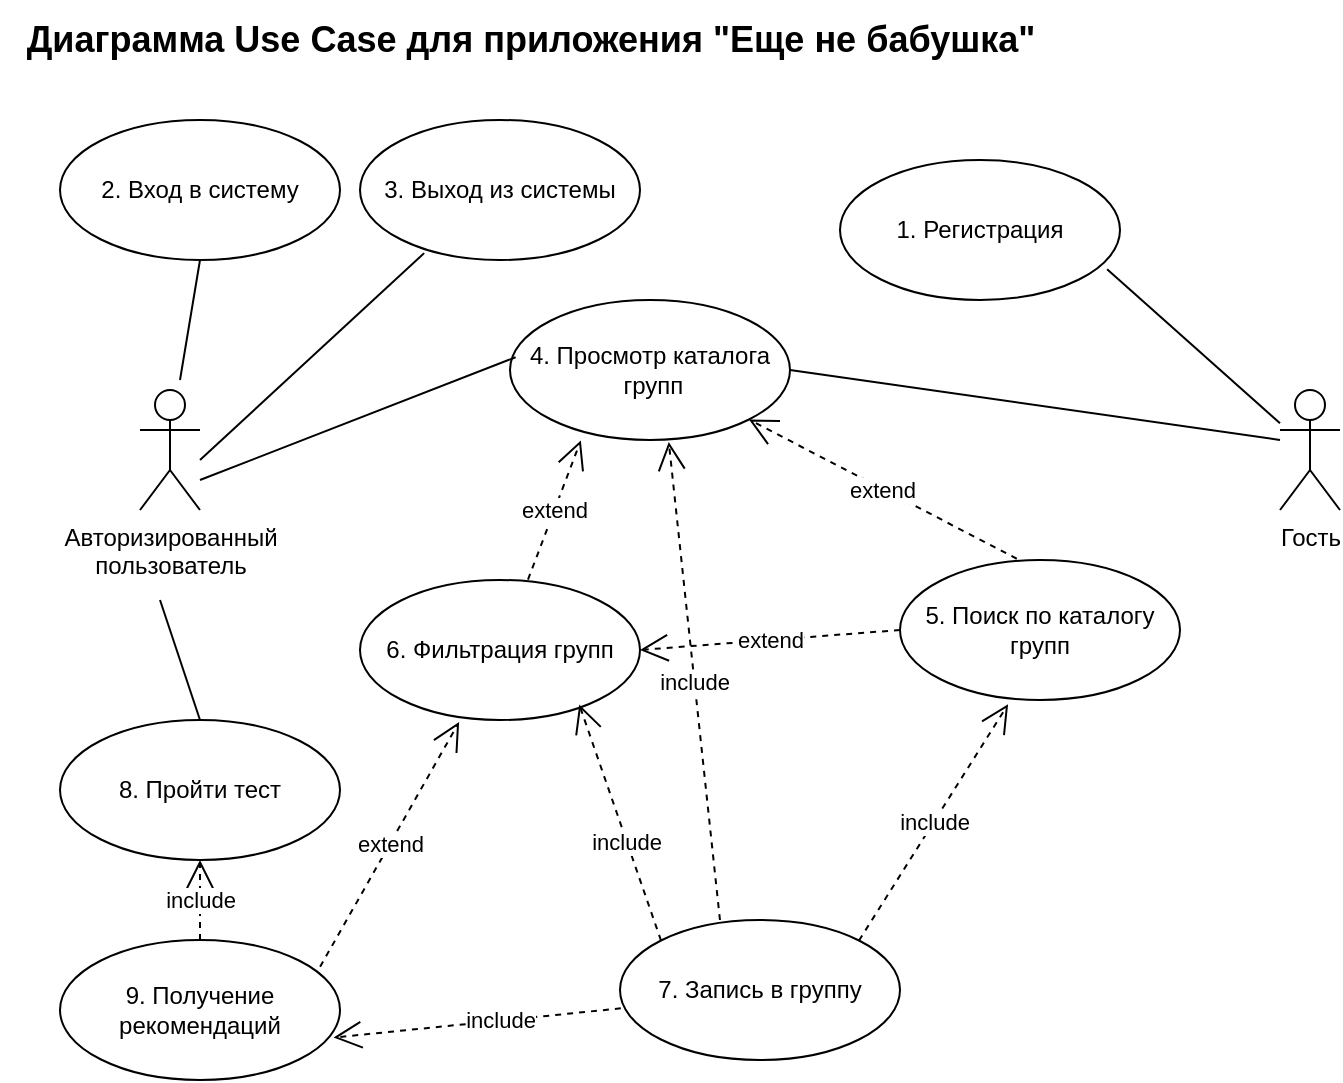 <mxfile version="23.0.2" type="device">
  <diagram name="Страница — 1" id="w7injDPHYg48146lP7M6">
    <mxGraphModel dx="980" dy="531" grid="1" gridSize="10" guides="1" tooltips="1" connect="1" arrows="1" fold="1" page="1" pageScale="1" pageWidth="827" pageHeight="1169" math="0" shadow="0">
      <root>
        <mxCell id="0" />
        <mxCell id="1" parent="0" />
        <mxCell id="jt6bjv7asWVGR9pXcY7B-1" value="Авторизированный&lt;br&gt;пользователь" style="shape=umlActor;verticalLabelPosition=bottom;verticalAlign=top;html=1;" parent="1" vertex="1">
          <mxGeometry x="110" y="195" width="30" height="60" as="geometry" />
        </mxCell>
        <mxCell id="jt6bjv7asWVGR9pXcY7B-2" value="2. Вход в систему" style="ellipse;whiteSpace=wrap;html=1;" parent="1" vertex="1">
          <mxGeometry x="70" y="60" width="140" height="70" as="geometry" />
        </mxCell>
        <mxCell id="jt6bjv7asWVGR9pXcY7B-3" value="3. Выход из системы" style="ellipse;whiteSpace=wrap;html=1;" parent="1" vertex="1">
          <mxGeometry x="220" y="60" width="140" height="70" as="geometry" />
        </mxCell>
        <mxCell id="jt6bjv7asWVGR9pXcY7B-4" value="8. Пройти тест" style="ellipse;whiteSpace=wrap;html=1;" parent="1" vertex="1">
          <mxGeometry x="70" y="360" width="140" height="70" as="geometry" />
        </mxCell>
        <mxCell id="jt6bjv7asWVGR9pXcY7B-5" value="1. Регистрация" style="ellipse;whiteSpace=wrap;html=1;" parent="1" vertex="1">
          <mxGeometry x="460" y="80" width="140" height="70" as="geometry" />
        </mxCell>
        <mxCell id="jt6bjv7asWVGR9pXcY7B-6" value="4. Просмотр каталога&lt;br&gt;&amp;nbsp;групп" style="ellipse;whiteSpace=wrap;html=1;" parent="1" vertex="1">
          <mxGeometry x="295" y="150" width="140" height="70" as="geometry" />
        </mxCell>
        <mxCell id="jt6bjv7asWVGR9pXcY7B-10" value="Гость" style="shape=umlActor;verticalLabelPosition=bottom;verticalAlign=top;html=1;" parent="1" vertex="1">
          <mxGeometry x="680" y="195" width="30" height="60" as="geometry" />
        </mxCell>
        <mxCell id="jt6bjv7asWVGR9pXcY7B-16" value="" style="endArrow=none;endFill=0;endSize=12;html=1;rounded=0;entryX=0.5;entryY=1;entryDx=0;entryDy=0;" parent="1" target="jt6bjv7asWVGR9pXcY7B-2" edge="1">
          <mxGeometry width="160" relative="1" as="geometry">
            <mxPoint x="130" y="190" as="sourcePoint" />
            <mxPoint x="300" y="220" as="targetPoint" />
          </mxGeometry>
        </mxCell>
        <mxCell id="jt6bjv7asWVGR9pXcY7B-17" value="" style="endArrow=none;endFill=0;endSize=12;html=1;rounded=0;entryX=0.229;entryY=0.951;entryDx=0;entryDy=0;entryPerimeter=0;" parent="1" target="jt6bjv7asWVGR9pXcY7B-3" edge="1">
          <mxGeometry width="160" relative="1" as="geometry">
            <mxPoint x="140" y="230" as="sourcePoint" />
            <mxPoint x="230" y="117" as="targetPoint" />
          </mxGeometry>
        </mxCell>
        <mxCell id="jt6bjv7asWVGR9pXcY7B-18" value="" style="endArrow=none;endFill=0;endSize=12;html=1;rounded=0;entryX=0.02;entryY=0.409;entryDx=0;entryDy=0;entryPerimeter=0;" parent="1" target="jt6bjv7asWVGR9pXcY7B-6" edge="1">
          <mxGeometry width="160" relative="1" as="geometry">
            <mxPoint x="140" y="240" as="sourcePoint" />
            <mxPoint x="237" y="197" as="targetPoint" />
          </mxGeometry>
        </mxCell>
        <mxCell id="jt6bjv7asWVGR9pXcY7B-19" value="" style="endArrow=none;endFill=0;endSize=12;html=1;rounded=0;entryX=0.954;entryY=0.78;entryDx=0;entryDy=0;entryPerimeter=0;" parent="1" source="jt6bjv7asWVGR9pXcY7B-10" target="jt6bjv7asWVGR9pXcY7B-5" edge="1">
          <mxGeometry width="160" relative="1" as="geometry">
            <mxPoint x="330" y="280" as="sourcePoint" />
            <mxPoint x="490" y="280" as="targetPoint" />
          </mxGeometry>
        </mxCell>
        <mxCell id="jt6bjv7asWVGR9pXcY7B-20" value="" style="endArrow=none;endFill=0;endSize=12;html=1;rounded=0;entryX=1;entryY=0.5;entryDx=0;entryDy=0;" parent="1" target="jt6bjv7asWVGR9pXcY7B-6" edge="1">
          <mxGeometry width="160" relative="1" as="geometry">
            <mxPoint x="680" y="220" as="sourcePoint" />
            <mxPoint x="588" y="151" as="targetPoint" />
          </mxGeometry>
        </mxCell>
        <mxCell id="jt6bjv7asWVGR9pXcY7B-21" value="&lt;b&gt;&lt;font style=&quot;font-size: 18px;&quot;&gt;Диаграмма Use Case для приложения &quot;Еще не бабушка&quot;&lt;/font&gt;&lt;/b&gt;" style="text;html=1;align=center;verticalAlign=middle;resizable=0;points=[];autosize=1;strokeColor=none;fillColor=none;" parent="1" vertex="1">
          <mxGeometry x="40" width="530" height="40" as="geometry" />
        </mxCell>
        <mxCell id="wQ_ZRCEykFptOy4qQa8p-3" value="5. Поиск по каталогу&lt;br&gt;групп" style="ellipse;whiteSpace=wrap;html=1;" parent="1" vertex="1">
          <mxGeometry x="490" y="280" width="140" height="70" as="geometry" />
        </mxCell>
        <mxCell id="wQ_ZRCEykFptOy4qQa8p-12" value="include" style="endArrow=open;endSize=12;dashed=1;html=1;rounded=0;exitX=0.5;exitY=0;exitDx=0;exitDy=0;entryX=0.5;entryY=1;entryDx=0;entryDy=0;" parent="1" source="3kPtaRYk3ld_0b2epU-p-1" edge="1">
          <mxGeometry width="160" relative="1" as="geometry">
            <mxPoint x="520" y="390" as="sourcePoint" />
            <mxPoint x="290" y="325" as="targetPoint" />
          </mxGeometry>
        </mxCell>
        <mxCell id="wQ_ZRCEykFptOy4qQa8p-13" value="extend" style="endArrow=open;endSize=12;dashed=1;html=1;rounded=0;exitX=0.417;exitY=-0.009;exitDx=0;exitDy=0;exitPerimeter=0;entryX=1;entryY=1;entryDx=0;entryDy=0;" parent="1" source="wQ_ZRCEykFptOy4qQa8p-3" target="jt6bjv7asWVGR9pXcY7B-6" edge="1">
          <mxGeometry width="160" relative="1" as="geometry">
            <mxPoint x="330" y="280" as="sourcePoint" />
            <mxPoint x="490" y="280" as="targetPoint" />
          </mxGeometry>
        </mxCell>
        <mxCell id="wQ_ZRCEykFptOy4qQa8p-18" value="" style="html=1;verticalAlign=bottom;endArrow=none;curved=0;rounded=0;entryX=0.5;entryY=0;entryDx=0;entryDy=0;endFill=0;" parent="1" target="jt6bjv7asWVGR9pXcY7B-4" edge="1">
          <mxGeometry width="80" relative="1" as="geometry">
            <mxPoint x="120" y="300" as="sourcePoint" />
            <mxPoint x="450" y="280" as="targetPoint" />
          </mxGeometry>
        </mxCell>
        <mxCell id="wQ_ZRCEykFptOy4qQa8p-24" value="9. Получение рекомендаций" style="ellipse;whiteSpace=wrap;html=1;" parent="1" vertex="1">
          <mxGeometry x="70" y="470" width="140" height="70" as="geometry" />
        </mxCell>
        <mxCell id="wQ_ZRCEykFptOy4qQa8p-25" value="include" style="endArrow=open;endSize=12;dashed=1;html=1;rounded=0;exitX=0.5;exitY=0;exitDx=0;exitDy=0;entryX=0.5;entryY=1;entryDx=0;entryDy=0;" parent="1" source="wQ_ZRCEykFptOy4qQa8p-24" target="jt6bjv7asWVGR9pXcY7B-4" edge="1">
          <mxGeometry width="160" relative="1" as="geometry">
            <mxPoint x="330" y="280" as="sourcePoint" />
            <mxPoint x="490" y="280" as="targetPoint" />
          </mxGeometry>
        </mxCell>
        <mxCell id="3kPtaRYk3ld_0b2epU-p-1" value="6. Фильтрация групп" style="ellipse;whiteSpace=wrap;html=1;" parent="1" vertex="1">
          <mxGeometry x="220" y="290" width="140" height="70" as="geometry" />
        </mxCell>
        <mxCell id="3kPtaRYk3ld_0b2epU-p-9" value="7. Запись в группу" style="ellipse;whiteSpace=wrap;html=1;" parent="1" vertex="1">
          <mxGeometry x="350" y="460" width="140" height="70" as="geometry" />
        </mxCell>
        <mxCell id="3kPtaRYk3ld_0b2epU-p-10" value="include" style="endArrow=open;endSize=12;dashed=1;html=1;rounded=0;exitX=0.003;exitY=0.631;exitDx=0;exitDy=0;entryX=0.977;entryY=0.697;entryDx=0;entryDy=0;entryPerimeter=0;exitPerimeter=0;" parent="1" source="3kPtaRYk3ld_0b2epU-p-9" target="wQ_ZRCEykFptOy4qQa8p-24" edge="1">
          <mxGeometry x="-0.159" width="160" relative="1" as="geometry">
            <mxPoint x="530" y="400" as="sourcePoint" />
            <mxPoint x="300" y="335" as="targetPoint" />
            <mxPoint as="offset" />
          </mxGeometry>
        </mxCell>
        <mxCell id="3kPtaRYk3ld_0b2epU-p-11" value="include" style="endArrow=open;endSize=12;dashed=1;html=1;rounded=0;exitX=1;exitY=0;exitDx=0;exitDy=0;entryX=0.386;entryY=1.031;entryDx=0;entryDy=0;entryPerimeter=0;" parent="1" source="3kPtaRYk3ld_0b2epU-p-9" target="wQ_ZRCEykFptOy4qQa8p-3" edge="1">
          <mxGeometry width="160" relative="1" as="geometry">
            <mxPoint x="305" y="535" as="sourcePoint" />
            <mxPoint x="520" y="460" as="targetPoint" />
          </mxGeometry>
        </mxCell>
        <mxCell id="zjHjxsWGStE9h52ZCApW-2" value="include" style="endArrow=open;endSize=12;dashed=1;html=1;rounded=0;entryX=0.567;entryY=1.014;entryDx=0;entryDy=0;entryPerimeter=0;exitX=0.357;exitY=0;exitDx=0;exitDy=0;exitPerimeter=0;" edge="1" parent="1" source="3kPtaRYk3ld_0b2epU-p-9" target="jt6bjv7asWVGR9pXcY7B-6">
          <mxGeometry width="160" relative="1" as="geometry">
            <mxPoint x="419" y="330" as="sourcePoint" />
            <mxPoint x="558" y="321" as="targetPoint" />
          </mxGeometry>
        </mxCell>
        <mxCell id="zjHjxsWGStE9h52ZCApW-5" value="extend" style="endArrow=open;endSize=12;dashed=1;html=1;rounded=0;exitX=0.6;exitY=-0.003;exitDx=0;exitDy=0;exitPerimeter=0;entryX=0.253;entryY=1.003;entryDx=0;entryDy=0;entryPerimeter=0;" edge="1" parent="1" source="3kPtaRYk3ld_0b2epU-p-1" target="jt6bjv7asWVGR9pXcY7B-6">
          <mxGeometry width="160" relative="1" as="geometry">
            <mxPoint x="558" y="289" as="sourcePoint" />
            <mxPoint x="424" y="220" as="targetPoint" />
          </mxGeometry>
        </mxCell>
        <mxCell id="zjHjxsWGStE9h52ZCApW-6" value="extend" style="endArrow=open;endSize=12;dashed=1;html=1;rounded=0;exitX=0.929;exitY=0.191;exitDx=0;exitDy=0;exitPerimeter=0;entryX=0.354;entryY=1.014;entryDx=0;entryDy=0;entryPerimeter=0;" edge="1" parent="1" source="wQ_ZRCEykFptOy4qQa8p-24" target="3kPtaRYk3ld_0b2epU-p-1">
          <mxGeometry width="160" relative="1" as="geometry">
            <mxPoint x="314" y="300" as="sourcePoint" />
            <mxPoint x="340" y="230" as="targetPoint" />
          </mxGeometry>
        </mxCell>
        <mxCell id="zjHjxsWGStE9h52ZCApW-7" value="extend" style="endArrow=open;endSize=12;dashed=1;html=1;rounded=0;exitX=0;exitY=0.5;exitDx=0;exitDy=0;entryX=1;entryY=0.5;entryDx=0;entryDy=0;" edge="1" parent="1" source="wQ_ZRCEykFptOy4qQa8p-3" target="3kPtaRYk3ld_0b2epU-p-1">
          <mxGeometry width="160" relative="1" as="geometry">
            <mxPoint x="210" y="493" as="sourcePoint" />
            <mxPoint x="280" y="371" as="targetPoint" />
          </mxGeometry>
        </mxCell>
        <mxCell id="zjHjxsWGStE9h52ZCApW-8" value="include" style="endArrow=open;endSize=12;dashed=1;html=1;rounded=0;exitX=0;exitY=0;exitDx=0;exitDy=0;entryX=0.783;entryY=0.889;entryDx=0;entryDy=0;entryPerimeter=0;" edge="1" parent="1" source="3kPtaRYk3ld_0b2epU-p-9" target="3kPtaRYk3ld_0b2epU-p-1">
          <mxGeometry x="-0.159" width="160" relative="1" as="geometry">
            <mxPoint x="360" y="514" as="sourcePoint" />
            <mxPoint x="217" y="529" as="targetPoint" />
            <mxPoint as="offset" />
          </mxGeometry>
        </mxCell>
      </root>
    </mxGraphModel>
  </diagram>
</mxfile>
